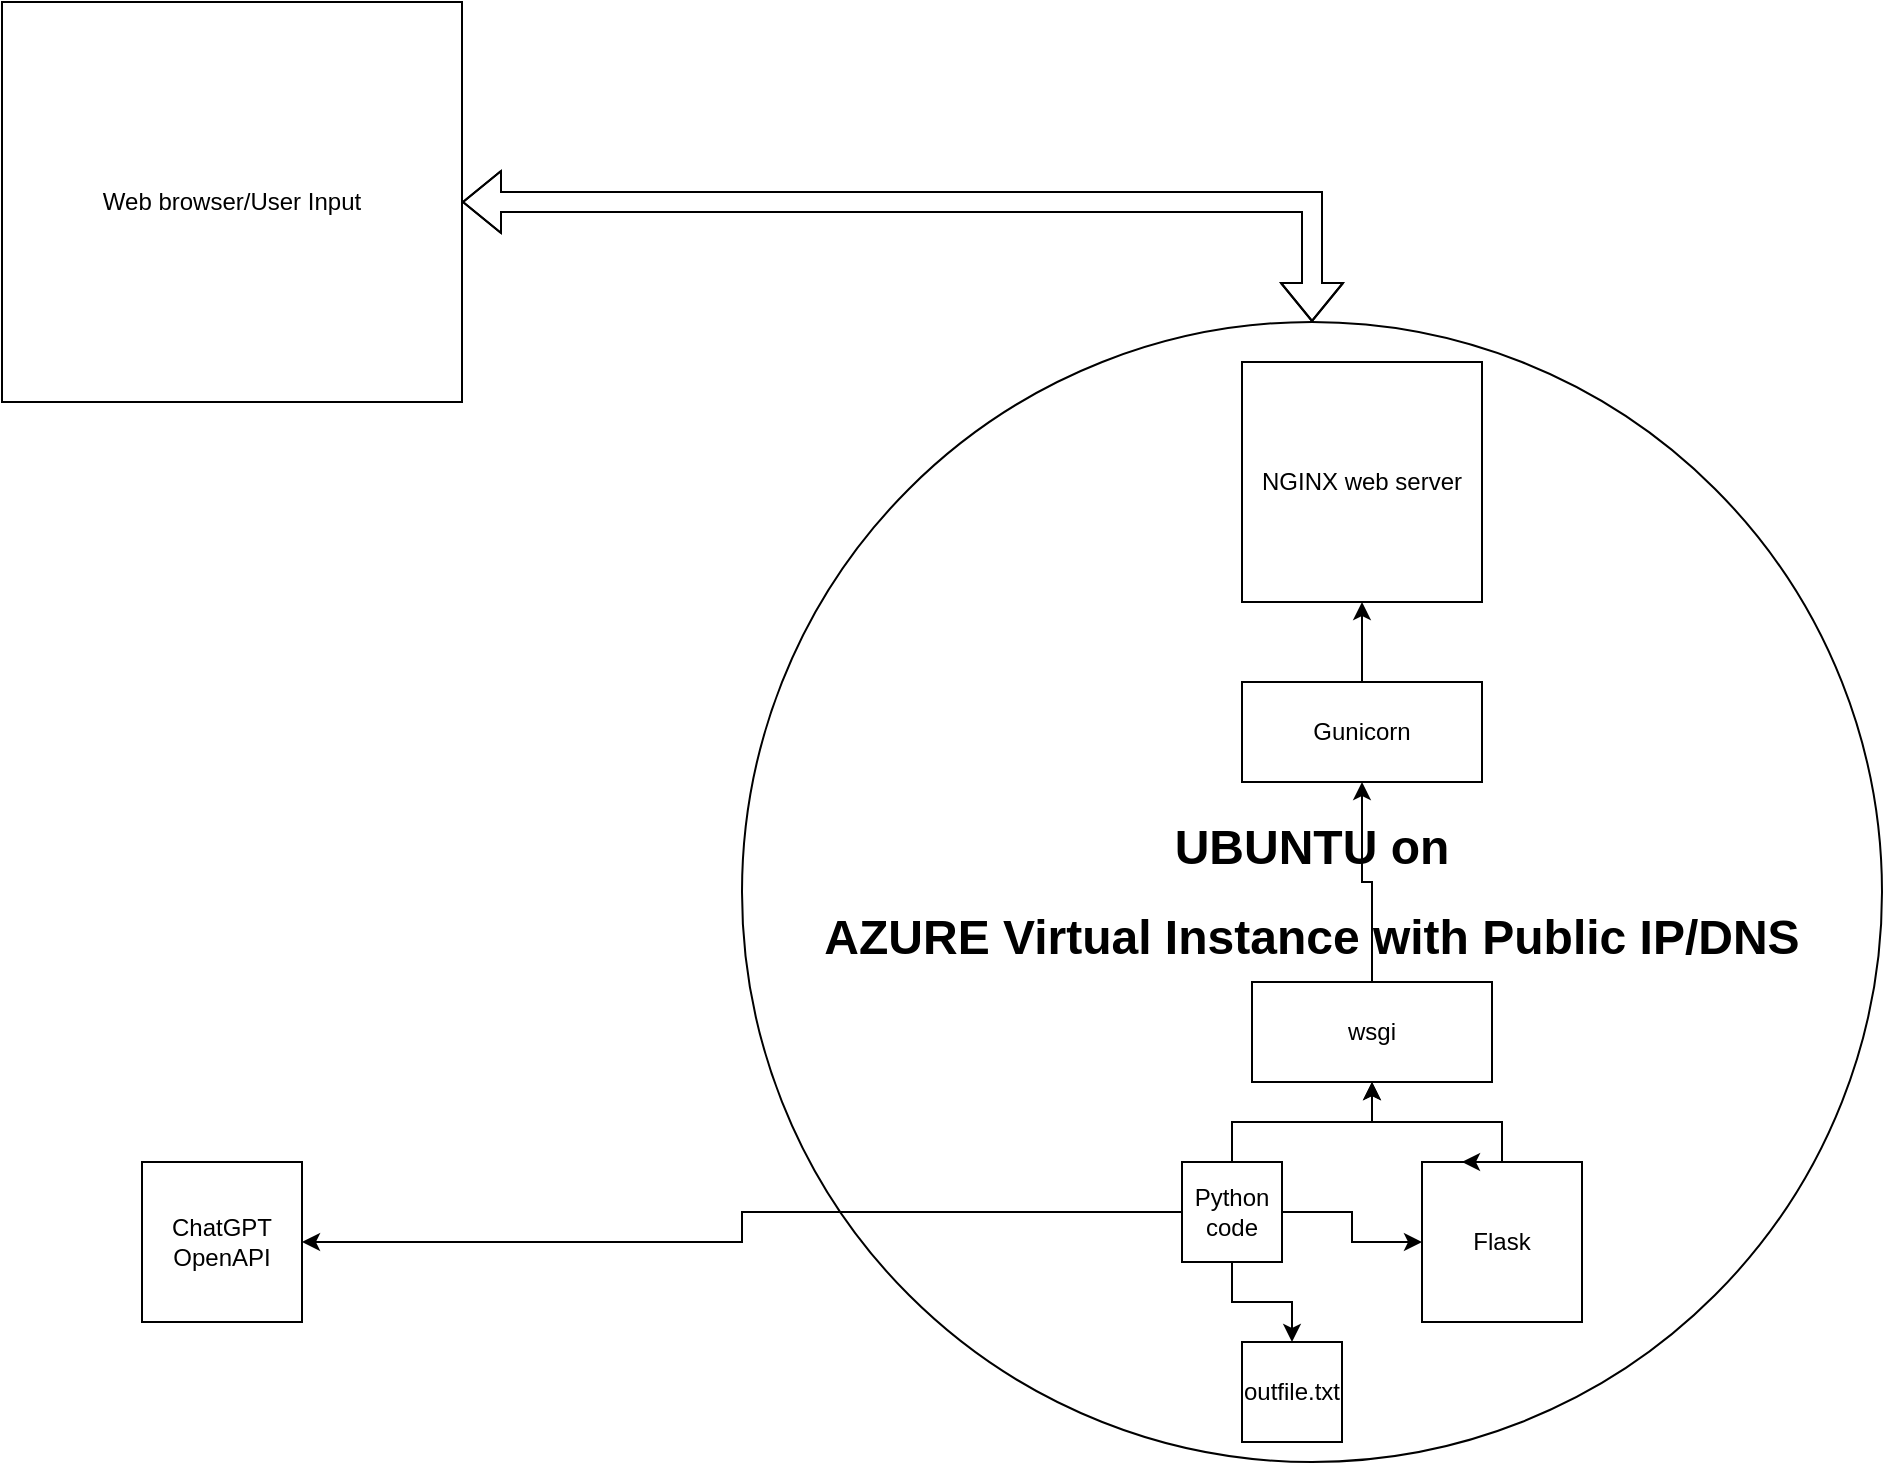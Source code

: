 <mxfile version="24.6.4" type="device">
  <diagram name="Page-1" id="RfQIuGeGih7GWDA5iDV5">
    <mxGraphModel dx="2306" dy="1145" grid="1" gridSize="10" guides="1" tooltips="1" connect="1" arrows="1" fold="1" page="1" pageScale="1" pageWidth="850" pageHeight="1100" math="0" shadow="0">
      <root>
        <mxCell id="0" />
        <mxCell id="1" parent="0" />
        <mxCell id="tDNR8OormqJz6vKzIA01-1" value="Web browser/User Input" style="rounded=0;whiteSpace=wrap;html=1;" vertex="1" parent="1">
          <mxGeometry x="40" y="30" width="230" height="200" as="geometry" />
        </mxCell>
        <mxCell id="tDNR8OormqJz6vKzIA01-3" value="&lt;h1&gt;UBUNTU on&lt;/h1&gt;&lt;h1&gt;AZURE Virtual Instance with Public IP/DNS&lt;/h1&gt;" style="ellipse;whiteSpace=wrap;html=1;aspect=fixed;" vertex="1" parent="1">
          <mxGeometry x="410" y="190" width="570" height="570" as="geometry" />
        </mxCell>
        <mxCell id="tDNR8OormqJz6vKzIA01-2" value="NGINX web server" style="whiteSpace=wrap;html=1;aspect=fixed;" vertex="1" parent="1">
          <mxGeometry x="660" y="210" width="120" height="120" as="geometry" />
        </mxCell>
        <mxCell id="tDNR8OormqJz6vKzIA01-6" style="edgeStyle=orthogonalEdgeStyle;rounded=0;orthogonalLoop=1;jettySize=auto;html=1;exitX=1;exitY=0.5;exitDx=0;exitDy=0;entryX=0;entryY=0.5;entryDx=0;entryDy=0;" edge="1" parent="1" source="tDNR8OormqJz6vKzIA01-4" target="tDNR8OormqJz6vKzIA01-5">
          <mxGeometry relative="1" as="geometry" />
        </mxCell>
        <mxCell id="tDNR8OormqJz6vKzIA01-24" value="" style="edgeStyle=orthogonalEdgeStyle;rounded=0;orthogonalLoop=1;jettySize=auto;html=1;" edge="1" parent="1" source="tDNR8OormqJz6vKzIA01-4" target="tDNR8OormqJz6vKzIA01-8">
          <mxGeometry relative="1" as="geometry" />
        </mxCell>
        <mxCell id="tDNR8OormqJz6vKzIA01-25" style="edgeStyle=orthogonalEdgeStyle;rounded=0;orthogonalLoop=1;jettySize=auto;html=1;exitX=0;exitY=0.5;exitDx=0;exitDy=0;entryX=1;entryY=0.5;entryDx=0;entryDy=0;" edge="1" parent="1" source="tDNR8OormqJz6vKzIA01-4" target="tDNR8OormqJz6vKzIA01-20">
          <mxGeometry relative="1" as="geometry" />
        </mxCell>
        <mxCell id="tDNR8OormqJz6vKzIA01-26" style="edgeStyle=orthogonalEdgeStyle;rounded=0;orthogonalLoop=1;jettySize=auto;html=1;entryX=0.5;entryY=0;entryDx=0;entryDy=0;" edge="1" parent="1" source="tDNR8OormqJz6vKzIA01-4" target="tDNR8OormqJz6vKzIA01-22">
          <mxGeometry relative="1" as="geometry" />
        </mxCell>
        <mxCell id="tDNR8OormqJz6vKzIA01-4" value="Python code" style="whiteSpace=wrap;html=1;aspect=fixed;" vertex="1" parent="1">
          <mxGeometry x="630" y="610" width="50" height="50" as="geometry" />
        </mxCell>
        <mxCell id="tDNR8OormqJz6vKzIA01-11" style="edgeStyle=orthogonalEdgeStyle;rounded=0;orthogonalLoop=1;jettySize=auto;html=1;exitX=0.5;exitY=0;exitDx=0;exitDy=0;entryX=0.5;entryY=1;entryDx=0;entryDy=0;" edge="1" parent="1" source="tDNR8OormqJz6vKzIA01-5" target="tDNR8OormqJz6vKzIA01-8">
          <mxGeometry relative="1" as="geometry" />
        </mxCell>
        <mxCell id="tDNR8OormqJz6vKzIA01-5" value="Flask" style="whiteSpace=wrap;html=1;aspect=fixed;" vertex="1" parent="1">
          <mxGeometry x="750" y="610" width="80" height="80" as="geometry" />
        </mxCell>
        <mxCell id="tDNR8OormqJz6vKzIA01-7" style="edgeStyle=orthogonalEdgeStyle;rounded=0;orthogonalLoop=1;jettySize=auto;html=1;exitX=0.5;exitY=0;exitDx=0;exitDy=0;entryX=0.25;entryY=0;entryDx=0;entryDy=0;" edge="1" parent="1" source="tDNR8OormqJz6vKzIA01-5" target="tDNR8OormqJz6vKzIA01-5">
          <mxGeometry relative="1" as="geometry" />
        </mxCell>
        <mxCell id="tDNR8OormqJz6vKzIA01-13" style="edgeStyle=orthogonalEdgeStyle;rounded=0;orthogonalLoop=1;jettySize=auto;html=1;entryX=0.5;entryY=1;entryDx=0;entryDy=0;" edge="1" parent="1" source="tDNR8OormqJz6vKzIA01-8" target="tDNR8OormqJz6vKzIA01-12">
          <mxGeometry relative="1" as="geometry" />
        </mxCell>
        <mxCell id="tDNR8OormqJz6vKzIA01-8" value="wsgi" style="rounded=0;whiteSpace=wrap;html=1;" vertex="1" parent="1">
          <mxGeometry x="665" y="520" width="120" height="50" as="geometry" />
        </mxCell>
        <mxCell id="tDNR8OormqJz6vKzIA01-19" style="edgeStyle=orthogonalEdgeStyle;rounded=0;orthogonalLoop=1;jettySize=auto;html=1;exitX=0.5;exitY=0;exitDx=0;exitDy=0;entryX=0.5;entryY=1;entryDx=0;entryDy=0;" edge="1" parent="1" source="tDNR8OormqJz6vKzIA01-12" target="tDNR8OormqJz6vKzIA01-2">
          <mxGeometry relative="1" as="geometry" />
        </mxCell>
        <mxCell id="tDNR8OormqJz6vKzIA01-12" value="Gunicorn" style="rounded=0;whiteSpace=wrap;html=1;" vertex="1" parent="1">
          <mxGeometry x="660" y="370" width="120" height="50" as="geometry" />
        </mxCell>
        <mxCell id="tDNR8OormqJz6vKzIA01-18" value="" style="shape=flexArrow;endArrow=classic;startArrow=classic;html=1;rounded=0;entryX=1;entryY=0.5;entryDx=0;entryDy=0;exitX=0.5;exitY=0;exitDx=0;exitDy=0;" edge="1" parent="1" source="tDNR8OormqJz6vKzIA01-3" target="tDNR8OormqJz6vKzIA01-1">
          <mxGeometry width="100" height="100" relative="1" as="geometry">
            <mxPoint x="370" y="630" as="sourcePoint" />
            <mxPoint x="470" y="530" as="targetPoint" />
            <Array as="points">
              <mxPoint x="695" y="130" />
            </Array>
          </mxGeometry>
        </mxCell>
        <mxCell id="tDNR8OormqJz6vKzIA01-20" value="ChatGPT&lt;div&gt;OpenAPI&lt;/div&gt;" style="whiteSpace=wrap;html=1;aspect=fixed;" vertex="1" parent="1">
          <mxGeometry x="110" y="610" width="80" height="80" as="geometry" />
        </mxCell>
        <mxCell id="tDNR8OormqJz6vKzIA01-22" value="outfile.txt" style="whiteSpace=wrap;html=1;aspect=fixed;" vertex="1" parent="1">
          <mxGeometry x="660" y="700" width="50" height="50" as="geometry" />
        </mxCell>
      </root>
    </mxGraphModel>
  </diagram>
</mxfile>
